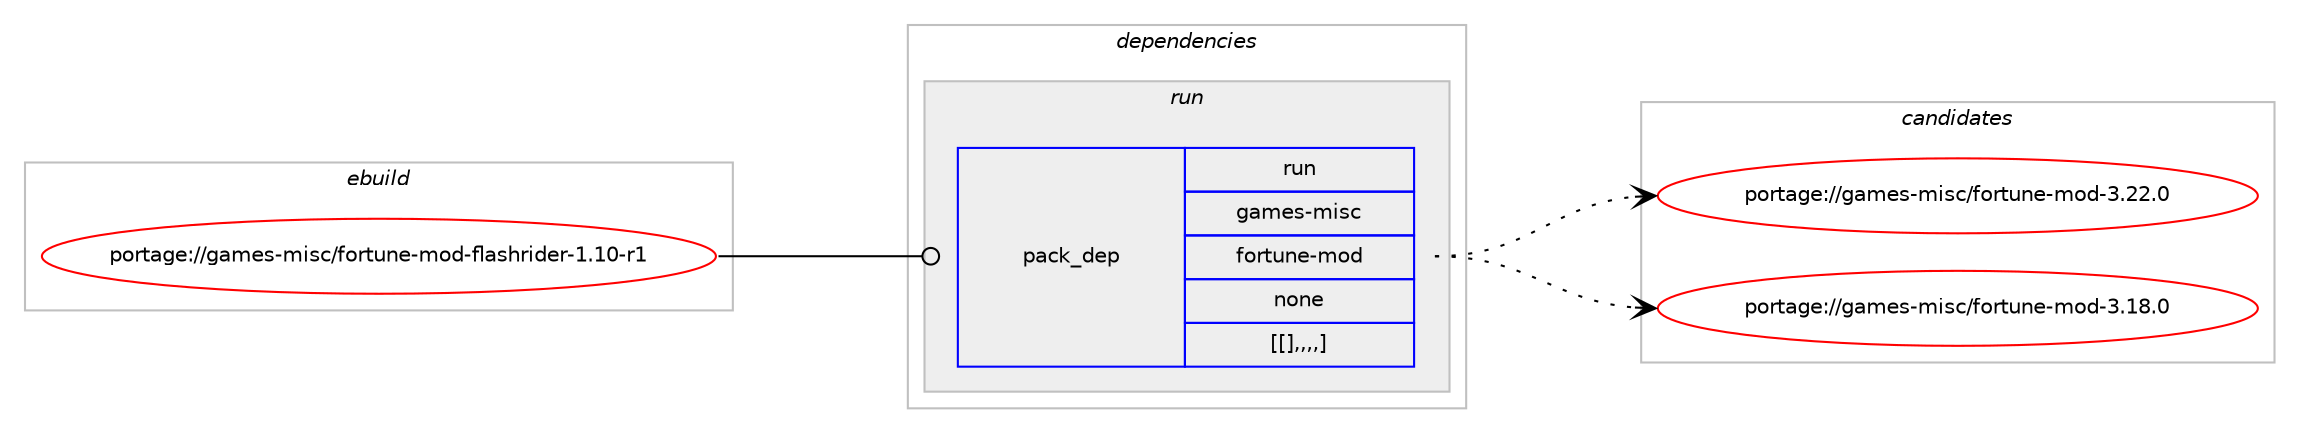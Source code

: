 digraph prolog {

# *************
# Graph options
# *************

newrank=true;
concentrate=true;
compound=true;
graph [rankdir=LR,fontname=Helvetica,fontsize=10,ranksep=1.5];#, ranksep=2.5, nodesep=0.2];
edge  [arrowhead=vee];
node  [fontname=Helvetica,fontsize=10];

# **********
# The ebuild
# **********

subgraph cluster_leftcol {
color=gray;
label=<<i>ebuild</i>>;
id [label="portage://games-misc/fortune-mod-flashrider-1.10-r1", color=red, width=4, href="../games-misc/fortune-mod-flashrider-1.10-r1.svg"];
}

# ****************
# The dependencies
# ****************

subgraph cluster_midcol {
color=gray;
label=<<i>dependencies</i>>;
subgraph cluster_compile {
fillcolor="#eeeeee";
style=filled;
label=<<i>compile</i>>;
}
subgraph cluster_compileandrun {
fillcolor="#eeeeee";
style=filled;
label=<<i>compile and run</i>>;
}
subgraph cluster_run {
fillcolor="#eeeeee";
style=filled;
label=<<i>run</i>>;
subgraph pack167052 {
dependency234479 [label=<<TABLE BORDER="0" CELLBORDER="1" CELLSPACING="0" CELLPADDING="4" WIDTH="220"><TR><TD ROWSPAN="6" CELLPADDING="30">pack_dep</TD></TR><TR><TD WIDTH="110">run</TD></TR><TR><TD>games-misc</TD></TR><TR><TD>fortune-mod</TD></TR><TR><TD>none</TD></TR><TR><TD>[[],,,,]</TD></TR></TABLE>>, shape=none, color=blue];
}
id:e -> dependency234479:w [weight=20,style="solid",arrowhead="odot"];
}
}

# **************
# The candidates
# **************

subgraph cluster_choices {
rank=same;
color=gray;
label=<<i>candidates</i>>;

subgraph choice167052 {
color=black;
nodesep=1;
choice103971091011154510910511599471021111141161171101014510911110045514650504648 [label="portage://games-misc/fortune-mod-3.22.0", color=red, width=4,href="../games-misc/fortune-mod-3.22.0.svg"];
choice103971091011154510910511599471021111141161171101014510911110045514649564648 [label="portage://games-misc/fortune-mod-3.18.0", color=red, width=4,href="../games-misc/fortune-mod-3.18.0.svg"];
dependency234479:e -> choice103971091011154510910511599471021111141161171101014510911110045514650504648:w [style=dotted,weight="100"];
dependency234479:e -> choice103971091011154510910511599471021111141161171101014510911110045514649564648:w [style=dotted,weight="100"];
}
}

}
